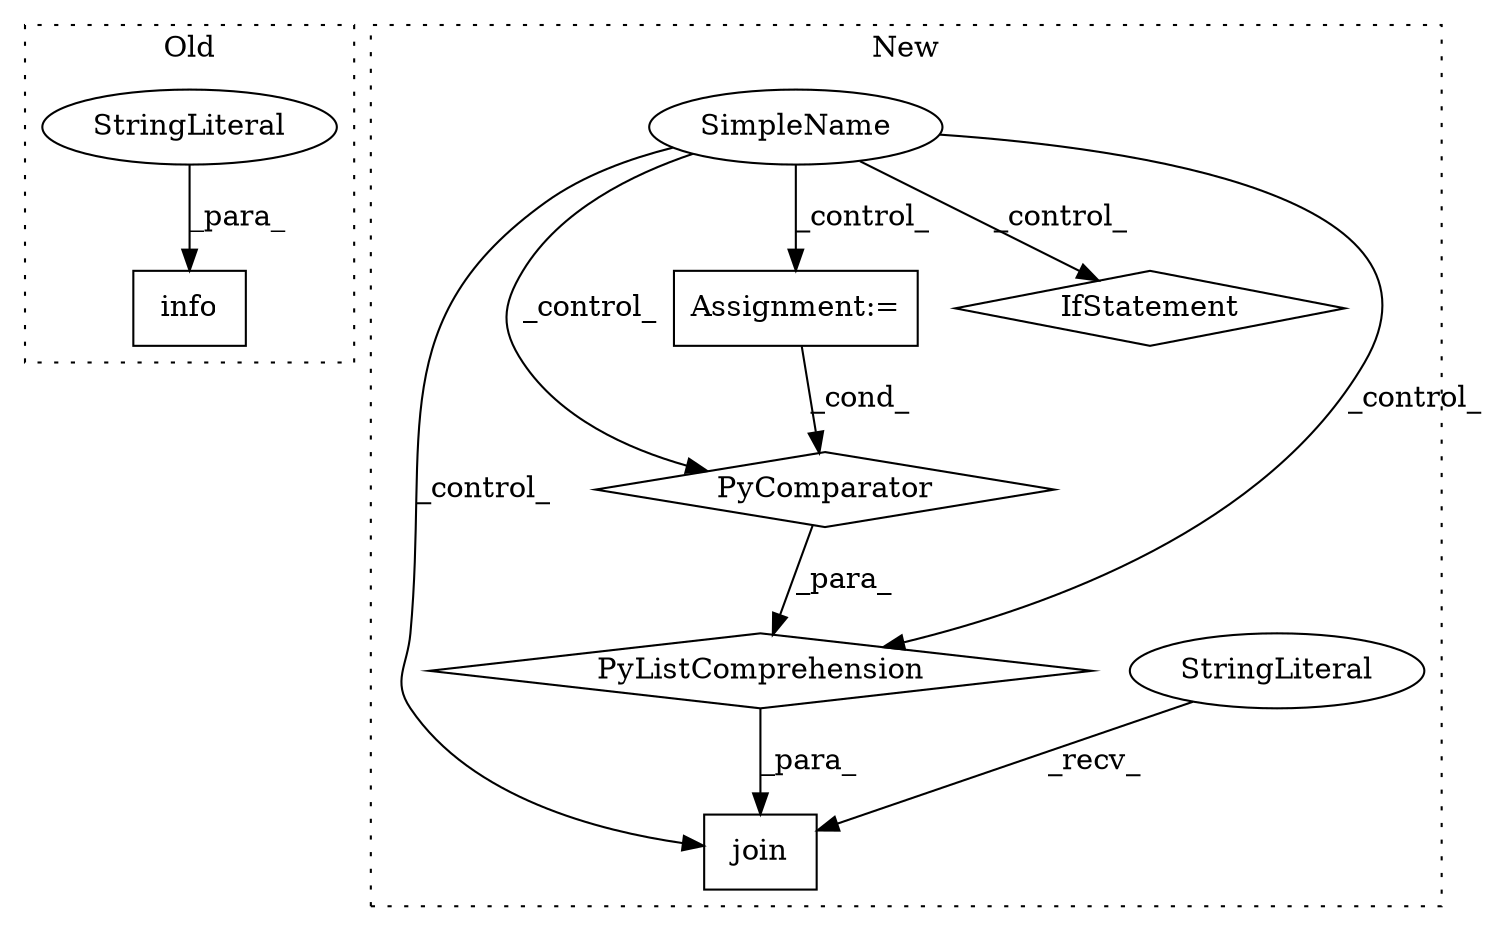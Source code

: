 digraph G {
subgraph cluster0 {
1 [label="info" a="32" s="18492,18550" l="5,1" shape="box"];
3 [label="StringLiteral" a="45" s="18497" l="19" shape="ellipse"];
label = "Old";
style="dotted";
}
subgraph cluster1 {
2 [label="join" a="32" s="19612,19632" l="5,1" shape="box"];
4 [label="StringLiteral" a="45" s="19607" l="4" shape="ellipse"];
5 [label="PyComparator" a="113" s="19547" l="37" shape="diamond"];
6 [label="Assignment:=" a="7" s="19547" l="37" shape="box"];
7 [label="SimpleName" a="42" s="" l="" shape="ellipse"];
8 [label="IfStatement" a="25" s="19547" l="37" shape="diamond"];
9 [label="PyListComprehension" a="109" s="19450" l="142" shape="diamond"];
label = "New";
style="dotted";
}
3 -> 1 [label="_para_"];
4 -> 2 [label="_recv_"];
5 -> 9 [label="_para_"];
6 -> 5 [label="_cond_"];
7 -> 9 [label="_control_"];
7 -> 5 [label="_control_"];
7 -> 2 [label="_control_"];
7 -> 8 [label="_control_"];
7 -> 6 [label="_control_"];
9 -> 2 [label="_para_"];
}